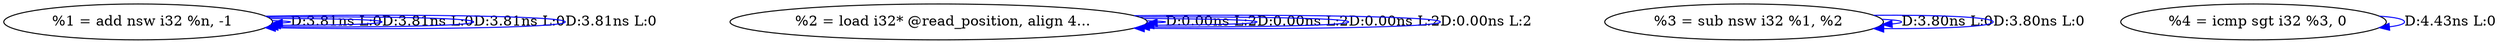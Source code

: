 digraph {
Node0x4099a40[label="  %1 = add nsw i32 %n, -1"];
Node0x4099a40 -> Node0x4099a40[label="D:3.81ns L:0",color=blue];
Node0x4099a40 -> Node0x4099a40[label="D:3.81ns L:0",color=blue];
Node0x4099a40 -> Node0x4099a40[label="D:3.81ns L:0",color=blue];
Node0x4099a40 -> Node0x4099a40[label="D:3.81ns L:0",color=blue];
Node0x4099f90[label="  %2 = load i32* @read_position, align 4..."];
Node0x4099f90 -> Node0x4099f90[label="D:0.00ns L:2",color=blue];
Node0x4099f90 -> Node0x4099f90[label="D:0.00ns L:2",color=blue];
Node0x4099f90 -> Node0x4099f90[label="D:0.00ns L:2",color=blue];
Node0x4099f90 -> Node0x4099f90[label="D:0.00ns L:2",color=blue];
Node0x409a0d0[label="  %3 = sub nsw i32 %1, %2"];
Node0x409a0d0 -> Node0x409a0d0[label="D:3.80ns L:0",color=blue];
Node0x409a0d0 -> Node0x409a0d0[label="D:3.80ns L:0",color=blue];
Node0x409a210[label="  %4 = icmp sgt i32 %3, 0"];
Node0x409a210 -> Node0x409a210[label="D:4.43ns L:0",color=blue];
}

